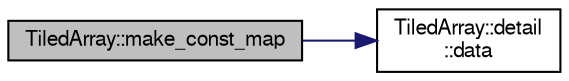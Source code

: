 digraph "TiledArray::make_const_map"
{
  edge [fontname="FreeSans",fontsize="10",labelfontname="FreeSans",labelfontsize="10"];
  node [fontname="FreeSans",fontsize="10",shape=record];
  rankdir="LR";
  Node210 [label="TiledArray::make_const_map",height=0.2,width=0.4,color="black", fillcolor="grey75", style="filled", fontcolor="black"];
  Node210 -> Node211 [color="midnightblue",fontsize="10",style="solid",fontname="FreeSans"];
  Node211 [label="TiledArray::detail\l::data",height=0.2,width=0.4,color="black", fillcolor="white", style="filled",URL="$namespace_tiled_array_1_1detail.html#af183b69afaf157592feb750540f764b6",tooltip="Container data pointer accessor. "];
}
